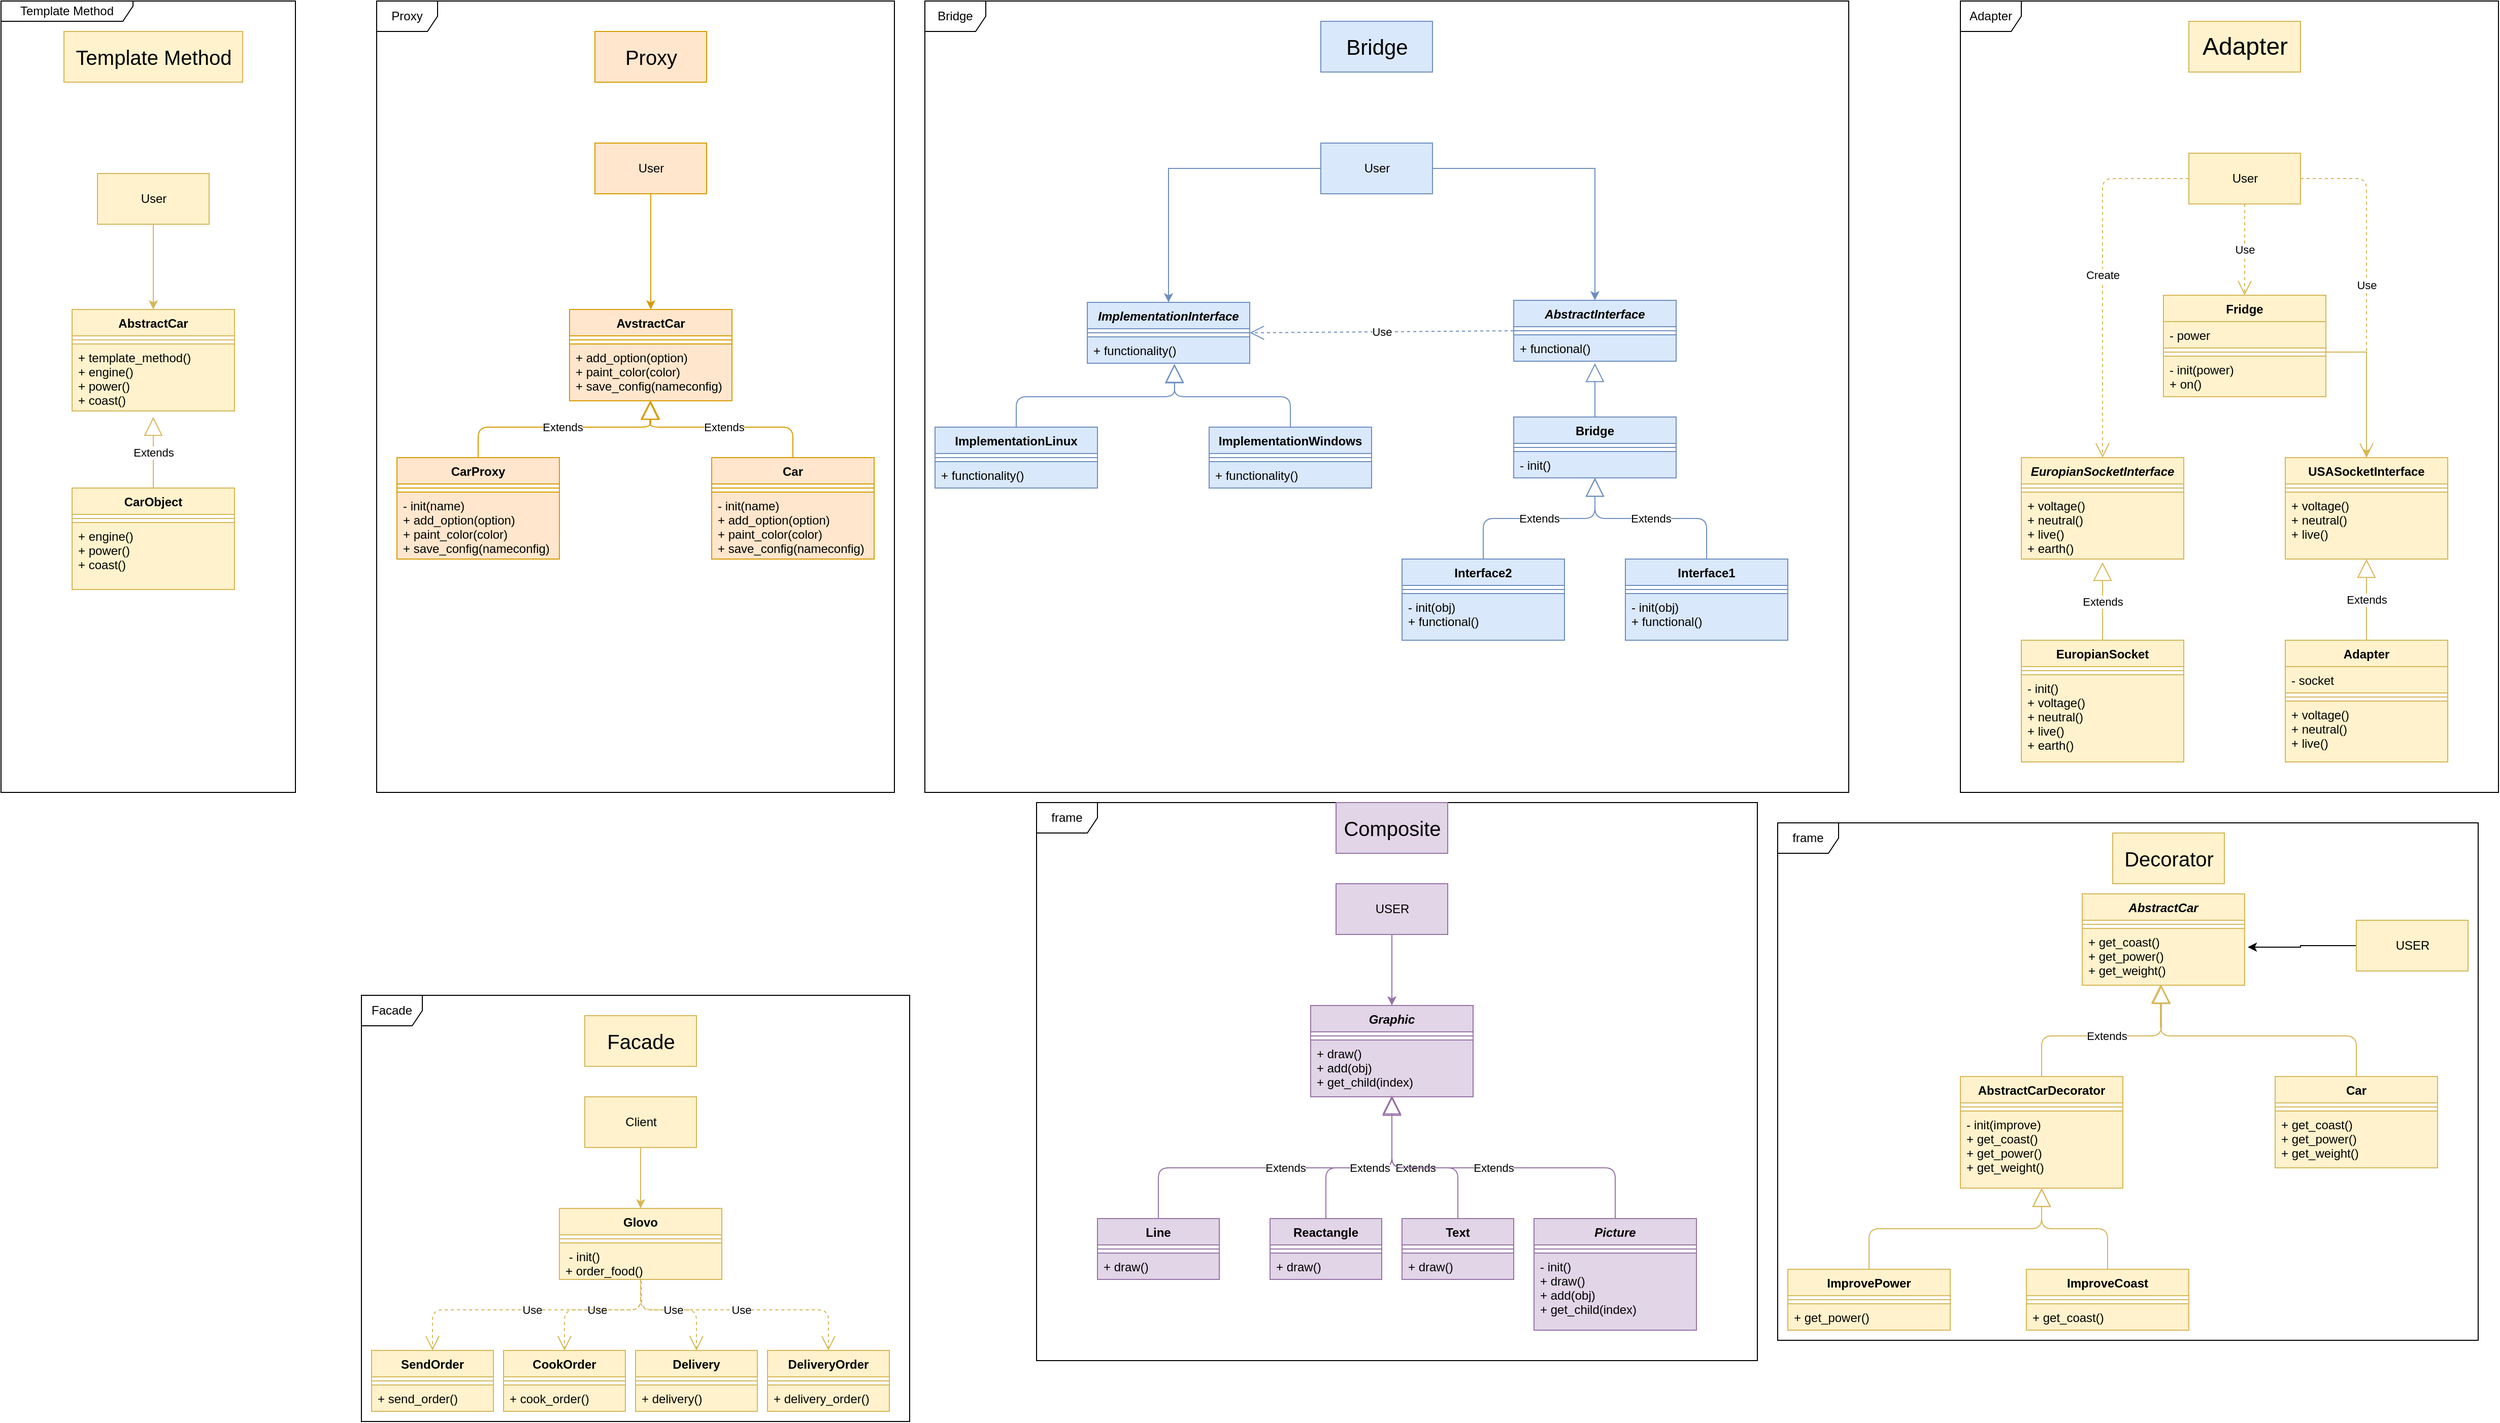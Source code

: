 <mxfile version="14.6.13" type="github">
  <diagram id="C5RBs43oDa-KdzZeNtuy" name="Page-1">
    <mxGraphModel dx="3384" dy="2101" grid="1" gridSize="10" guides="1" tooltips="1" connect="1" arrows="1" fold="1" page="1" pageScale="1" pageWidth="827" pageHeight="1169" math="0" shadow="0">
      <root>
        <mxCell id="WIyWlLk6GJQsqaUBKTNV-0" />
        <mxCell id="WIyWlLk6GJQsqaUBKTNV-1" parent="WIyWlLk6GJQsqaUBKTNV-0" />
        <mxCell id="_ZYvlDvBcddFAeTX4_bz-0" value="EuropianSocketInterface" style="swimlane;fontStyle=3;align=center;verticalAlign=top;childLayout=stackLayout;horizontal=1;startSize=26;horizontalStack=0;resizeParent=1;resizeParentMax=0;resizeLast=0;collapsible=1;marginBottom=0;fillColor=#fff2cc;strokeColor=#d6b656;" vertex="1" parent="WIyWlLk6GJQsqaUBKTNV-1">
          <mxGeometry x="350" y="160" width="160" height="100" as="geometry" />
        </mxCell>
        <mxCell id="_ZYvlDvBcddFAeTX4_bz-2" value="" style="line;strokeWidth=1;fillColor=#fff2cc;align=left;verticalAlign=middle;spacingTop=-1;spacingLeft=3;spacingRight=3;rotatable=0;labelPosition=right;points=[];portConstraint=eastwest;strokeColor=#d6b656;" vertex="1" parent="_ZYvlDvBcddFAeTX4_bz-0">
          <mxGeometry y="26" width="160" height="8" as="geometry" />
        </mxCell>
        <mxCell id="_ZYvlDvBcddFAeTX4_bz-3" value="+ voltage()&#xa;+ neutral()&#xa;+ live()&#xa;+ earth()" style="text;strokeColor=#d6b656;fillColor=#fff2cc;align=left;verticalAlign=top;spacingLeft=4;spacingRight=4;overflow=hidden;rotatable=0;points=[[0,0.5],[1,0.5]];portConstraint=eastwest;" vertex="1" parent="_ZYvlDvBcddFAeTX4_bz-0">
          <mxGeometry y="34" width="160" height="66" as="geometry" />
        </mxCell>
        <mxCell id="_ZYvlDvBcddFAeTX4_bz-4" value="EuropianSocket" style="swimlane;fontStyle=1;align=center;verticalAlign=top;childLayout=stackLayout;horizontal=1;startSize=26;horizontalStack=0;resizeParent=1;resizeParentMax=0;resizeLast=0;collapsible=1;marginBottom=0;fillColor=#fff2cc;strokeColor=#d6b656;" vertex="1" parent="WIyWlLk6GJQsqaUBKTNV-1">
          <mxGeometry x="350" y="340" width="160" height="120" as="geometry" />
        </mxCell>
        <mxCell id="_ZYvlDvBcddFAeTX4_bz-5" value="" style="line;strokeWidth=1;fillColor=#fff2cc;align=left;verticalAlign=middle;spacingTop=-1;spacingLeft=3;spacingRight=3;rotatable=0;labelPosition=right;points=[];portConstraint=eastwest;strokeColor=#d6b656;" vertex="1" parent="_ZYvlDvBcddFAeTX4_bz-4">
          <mxGeometry y="26" width="160" height="8" as="geometry" />
        </mxCell>
        <mxCell id="_ZYvlDvBcddFAeTX4_bz-6" value="- init()&#xa;+ voltage()&#xa;+ neutral()&#xa;+ live()&#xa;+ earth()" style="text;strokeColor=#d6b656;fillColor=#fff2cc;align=left;verticalAlign=top;spacingLeft=4;spacingRight=4;overflow=hidden;rotatable=0;points=[[0,0.5],[1,0.5]];portConstraint=eastwest;" vertex="1" parent="_ZYvlDvBcddFAeTX4_bz-4">
          <mxGeometry y="34" width="160" height="86" as="geometry" />
        </mxCell>
        <mxCell id="_ZYvlDvBcddFAeTX4_bz-7" value="USASocketInterface" style="swimlane;fontStyle=1;align=center;verticalAlign=top;childLayout=stackLayout;horizontal=1;startSize=26;horizontalStack=0;resizeParent=1;resizeParentMax=0;resizeLast=0;collapsible=1;marginBottom=0;fillColor=#fff2cc;strokeColor=#d6b656;" vertex="1" parent="WIyWlLk6GJQsqaUBKTNV-1">
          <mxGeometry x="610" y="160" width="160" height="100" as="geometry" />
        </mxCell>
        <mxCell id="_ZYvlDvBcddFAeTX4_bz-8" value="" style="line;strokeWidth=1;fillColor=#fff2cc;align=left;verticalAlign=middle;spacingTop=-1;spacingLeft=3;spacingRight=3;rotatable=0;labelPosition=right;points=[];portConstraint=eastwest;strokeColor=#d6b656;" vertex="1" parent="_ZYvlDvBcddFAeTX4_bz-7">
          <mxGeometry y="26" width="160" height="8" as="geometry" />
        </mxCell>
        <mxCell id="_ZYvlDvBcddFAeTX4_bz-9" value="+ voltage()&#xa;+ neutral()&#xa;+ live()" style="text;strokeColor=#d6b656;fillColor=#fff2cc;align=left;verticalAlign=top;spacingLeft=4;spacingRight=4;overflow=hidden;rotatable=0;points=[[0,0.5],[1,0.5]];portConstraint=eastwest;" vertex="1" parent="_ZYvlDvBcddFAeTX4_bz-7">
          <mxGeometry y="34" width="160" height="66" as="geometry" />
        </mxCell>
        <mxCell id="_ZYvlDvBcddFAeTX4_bz-13" value="Adapter" style="swimlane;fontStyle=1;align=center;verticalAlign=top;childLayout=stackLayout;horizontal=1;startSize=26;horizontalStack=0;resizeParent=1;resizeParentMax=0;resizeLast=0;collapsible=1;marginBottom=0;fillColor=#fff2cc;strokeColor=#d6b656;" vertex="1" parent="WIyWlLk6GJQsqaUBKTNV-1">
          <mxGeometry x="610" y="340" width="160" height="120" as="geometry" />
        </mxCell>
        <mxCell id="_ZYvlDvBcddFAeTX4_bz-14" value="- socket" style="text;strokeColor=#d6b656;fillColor=#fff2cc;align=left;verticalAlign=top;spacingLeft=4;spacingRight=4;overflow=hidden;rotatable=0;points=[[0,0.5],[1,0.5]];portConstraint=eastwest;" vertex="1" parent="_ZYvlDvBcddFAeTX4_bz-13">
          <mxGeometry y="26" width="160" height="26" as="geometry" />
        </mxCell>
        <mxCell id="_ZYvlDvBcddFAeTX4_bz-15" value="" style="line;strokeWidth=1;fillColor=#fff2cc;align=left;verticalAlign=middle;spacingTop=-1;spacingLeft=3;spacingRight=3;rotatable=0;labelPosition=right;points=[];portConstraint=eastwest;strokeColor=#d6b656;" vertex="1" parent="_ZYvlDvBcddFAeTX4_bz-13">
          <mxGeometry y="52" width="160" height="8" as="geometry" />
        </mxCell>
        <mxCell id="_ZYvlDvBcddFAeTX4_bz-16" value="+ voltage()&#xa;+ neutral()&#xa;+ live()" style="text;strokeColor=#d6b656;fillColor=#fff2cc;align=left;verticalAlign=top;spacingLeft=4;spacingRight=4;overflow=hidden;rotatable=0;points=[[0,0.5],[1,0.5]];portConstraint=eastwest;" vertex="1" parent="_ZYvlDvBcddFAeTX4_bz-13">
          <mxGeometry y="60" width="160" height="60" as="geometry" />
        </mxCell>
        <mxCell id="_ZYvlDvBcddFAeTX4_bz-17" value="Fridge" style="swimlane;fontStyle=1;align=center;verticalAlign=top;childLayout=stackLayout;horizontal=1;startSize=26;horizontalStack=0;resizeParent=1;resizeParentMax=0;resizeLast=0;collapsible=1;marginBottom=0;fillColor=#fff2cc;strokeColor=#d6b656;" vertex="1" parent="WIyWlLk6GJQsqaUBKTNV-1">
          <mxGeometry x="490" width="160" height="100" as="geometry" />
        </mxCell>
        <mxCell id="_ZYvlDvBcddFAeTX4_bz-18" value="- power" style="text;strokeColor=#d6b656;fillColor=#fff2cc;align=left;verticalAlign=top;spacingLeft=4;spacingRight=4;overflow=hidden;rotatable=0;points=[[0,0.5],[1,0.5]];portConstraint=eastwest;" vertex="1" parent="_ZYvlDvBcddFAeTX4_bz-17">
          <mxGeometry y="26" width="160" height="26" as="geometry" />
        </mxCell>
        <mxCell id="_ZYvlDvBcddFAeTX4_bz-19" value="" style="line;strokeWidth=1;fillColor=#fff2cc;align=left;verticalAlign=middle;spacingTop=-1;spacingLeft=3;spacingRight=3;rotatable=0;labelPosition=right;points=[];portConstraint=eastwest;strokeColor=#d6b656;" vertex="1" parent="_ZYvlDvBcddFAeTX4_bz-17">
          <mxGeometry y="52" width="160" height="8" as="geometry" />
        </mxCell>
        <mxCell id="_ZYvlDvBcddFAeTX4_bz-20" value="- init(power)&#xa;+ on()" style="text;strokeColor=#d6b656;fillColor=#fff2cc;align=left;verticalAlign=top;spacingLeft=4;spacingRight=4;overflow=hidden;rotatable=0;points=[[0,0.5],[1,0.5]];portConstraint=eastwest;" vertex="1" parent="_ZYvlDvBcddFAeTX4_bz-17">
          <mxGeometry y="60" width="160" height="40" as="geometry" />
        </mxCell>
        <mxCell id="_ZYvlDvBcddFAeTX4_bz-21" value="User" style="html=1;fillColor=#fff2cc;strokeColor=#d6b656;" vertex="1" parent="WIyWlLk6GJQsqaUBKTNV-1">
          <mxGeometry x="515" y="-140" width="110" height="50" as="geometry" />
        </mxCell>
        <mxCell id="_ZYvlDvBcddFAeTX4_bz-25" value="Extends" style="endArrow=block;endSize=16;endFill=0;html=1;exitX=0.5;exitY=0;exitDx=0;exitDy=0;fillColor=#fff2cc;strokeColor=#d6b656;" edge="1" parent="WIyWlLk6GJQsqaUBKTNV-1" source="_ZYvlDvBcddFAeTX4_bz-4">
          <mxGeometry width="160" relative="1" as="geometry">
            <mxPoint x="480" y="290" as="sourcePoint" />
            <mxPoint x="430" y="263" as="targetPoint" />
          </mxGeometry>
        </mxCell>
        <mxCell id="_ZYvlDvBcddFAeTX4_bz-26" value="Extends" style="endArrow=block;endSize=16;endFill=0;html=1;exitX=0.5;exitY=0;exitDx=0;exitDy=0;fillColor=#fff2cc;strokeColor=#d6b656;" edge="1" parent="WIyWlLk6GJQsqaUBKTNV-1" source="_ZYvlDvBcddFAeTX4_bz-13" target="_ZYvlDvBcddFAeTX4_bz-9">
          <mxGeometry width="160" relative="1" as="geometry">
            <mxPoint x="480" y="290" as="sourcePoint" />
            <mxPoint x="680" y="270" as="targetPoint" />
          </mxGeometry>
        </mxCell>
        <mxCell id="_ZYvlDvBcddFAeTX4_bz-27" style="edgeStyle=orthogonalEdgeStyle;rounded=0;orthogonalLoop=1;jettySize=auto;html=1;fillColor=#fff2cc;strokeColor=#d6b656;" edge="1" parent="WIyWlLk6GJQsqaUBKTNV-1" source="_ZYvlDvBcddFAeTX4_bz-19" target="_ZYvlDvBcddFAeTX4_bz-7">
          <mxGeometry relative="1" as="geometry" />
        </mxCell>
        <mxCell id="_ZYvlDvBcddFAeTX4_bz-30" value="Create" style="endArrow=open;endSize=12;dashed=1;html=1;exitX=0;exitY=0.5;exitDx=0;exitDy=0;entryX=0.5;entryY=0;entryDx=0;entryDy=0;fillColor=#fff2cc;strokeColor=#d6b656;" edge="1" parent="WIyWlLk6GJQsqaUBKTNV-1" source="_ZYvlDvBcddFAeTX4_bz-21" target="_ZYvlDvBcddFAeTX4_bz-0">
          <mxGeometry width="160" relative="1" as="geometry">
            <mxPoint x="440" y="150" as="sourcePoint" />
            <mxPoint x="600" y="150" as="targetPoint" />
            <Array as="points">
              <mxPoint x="430" y="-115" />
            </Array>
          </mxGeometry>
        </mxCell>
        <mxCell id="_ZYvlDvBcddFAeTX4_bz-31" value="Use" style="endArrow=open;endSize=12;dashed=1;html=1;exitX=0.5;exitY=1;exitDx=0;exitDy=0;entryX=0.5;entryY=0;entryDx=0;entryDy=0;fillColor=#fff2cc;strokeColor=#d6b656;" edge="1" parent="WIyWlLk6GJQsqaUBKTNV-1" source="_ZYvlDvBcddFAeTX4_bz-21" target="_ZYvlDvBcddFAeTX4_bz-17">
          <mxGeometry width="160" relative="1" as="geometry">
            <mxPoint x="440" y="150" as="sourcePoint" />
            <mxPoint x="600" y="150" as="targetPoint" />
          </mxGeometry>
        </mxCell>
        <mxCell id="_ZYvlDvBcddFAeTX4_bz-32" value="Use" style="endArrow=open;endSize=12;dashed=1;html=1;exitX=1;exitY=0.5;exitDx=0;exitDy=0;entryX=0.5;entryY=0;entryDx=0;entryDy=0;fillColor=#fff2cc;strokeColor=#d6b656;" edge="1" parent="WIyWlLk6GJQsqaUBKTNV-1" source="_ZYvlDvBcddFAeTX4_bz-21" target="_ZYvlDvBcddFAeTX4_bz-7">
          <mxGeometry width="160" relative="1" as="geometry">
            <mxPoint x="440" y="150" as="sourcePoint" />
            <mxPoint x="600" y="150" as="targetPoint" />
            <Array as="points">
              <mxPoint x="690" y="-115" />
            </Array>
          </mxGeometry>
        </mxCell>
        <mxCell id="_ZYvlDvBcddFAeTX4_bz-33" value="&lt;font style=&quot;font-size: 24px&quot;&gt;Adapter&lt;/font&gt;" style="html=1;fillColor=#fff2cc;strokeColor=#d6b656;" vertex="1" parent="WIyWlLk6GJQsqaUBKTNV-1">
          <mxGeometry x="515" y="-270" width="110" height="50" as="geometry" />
        </mxCell>
        <mxCell id="_ZYvlDvBcddFAeTX4_bz-34" value="Adapter" style="shape=umlFrame;whiteSpace=wrap;html=1;" vertex="1" parent="WIyWlLk6GJQsqaUBKTNV-1">
          <mxGeometry x="290" y="-290" width="530" height="780" as="geometry" />
        </mxCell>
        <mxCell id="_ZYvlDvBcddFAeTX4_bz-35" value="AbstractInterface" style="swimlane;fontStyle=3;align=center;verticalAlign=top;childLayout=stackLayout;horizontal=1;startSize=26;horizontalStack=0;resizeParent=1;resizeParentMax=0;resizeLast=0;collapsible=1;marginBottom=0;fillColor=#dae8fc;strokeColor=#6c8ebf;" vertex="1" parent="WIyWlLk6GJQsqaUBKTNV-1">
          <mxGeometry x="-150" y="5" width="160" height="60" as="geometry" />
        </mxCell>
        <mxCell id="_ZYvlDvBcddFAeTX4_bz-37" value="" style="line;strokeWidth=1;fillColor=#dae8fc;align=left;verticalAlign=middle;spacingTop=-1;spacingLeft=3;spacingRight=3;rotatable=0;labelPosition=right;points=[];portConstraint=eastwest;strokeColor=#6c8ebf;" vertex="1" parent="_ZYvlDvBcddFAeTX4_bz-35">
          <mxGeometry y="26" width="160" height="8" as="geometry" />
        </mxCell>
        <mxCell id="_ZYvlDvBcddFAeTX4_bz-38" value="+ functional()" style="text;strokeColor=#6c8ebf;fillColor=#dae8fc;align=left;verticalAlign=top;spacingLeft=4;spacingRight=4;overflow=hidden;rotatable=0;points=[[0,0.5],[1,0.5]];portConstraint=eastwest;" vertex="1" parent="_ZYvlDvBcddFAeTX4_bz-35">
          <mxGeometry y="34" width="160" height="26" as="geometry" />
        </mxCell>
        <mxCell id="_ZYvlDvBcddFAeTX4_bz-39" value="Bridge" style="swimlane;fontStyle=1;align=center;verticalAlign=top;childLayout=stackLayout;horizontal=1;startSize=26;horizontalStack=0;resizeParent=1;resizeParentMax=0;resizeLast=0;collapsible=1;marginBottom=0;fillColor=#dae8fc;strokeColor=#6c8ebf;" vertex="1" parent="WIyWlLk6GJQsqaUBKTNV-1">
          <mxGeometry x="-150" y="120" width="160" height="60" as="geometry" />
        </mxCell>
        <mxCell id="_ZYvlDvBcddFAeTX4_bz-40" value="" style="line;strokeWidth=1;fillColor=#dae8fc;align=left;verticalAlign=middle;spacingTop=-1;spacingLeft=3;spacingRight=3;rotatable=0;labelPosition=right;points=[];portConstraint=eastwest;strokeColor=#6c8ebf;" vertex="1" parent="_ZYvlDvBcddFAeTX4_bz-39">
          <mxGeometry y="26" width="160" height="8" as="geometry" />
        </mxCell>
        <mxCell id="_ZYvlDvBcddFAeTX4_bz-41" value="- init()" style="text;strokeColor=#6c8ebf;fillColor=#dae8fc;align=left;verticalAlign=top;spacingLeft=4;spacingRight=4;overflow=hidden;rotatable=0;points=[[0,0.5],[1,0.5]];portConstraint=eastwest;" vertex="1" parent="_ZYvlDvBcddFAeTX4_bz-39">
          <mxGeometry y="34" width="160" height="26" as="geometry" />
        </mxCell>
        <mxCell id="_ZYvlDvBcddFAeTX4_bz-42" value="Interface1" style="swimlane;fontStyle=1;align=center;verticalAlign=top;childLayout=stackLayout;horizontal=1;startSize=26;horizontalStack=0;resizeParent=1;resizeParentMax=0;resizeLast=0;collapsible=1;marginBottom=0;fillColor=#dae8fc;strokeColor=#6c8ebf;" vertex="1" parent="WIyWlLk6GJQsqaUBKTNV-1">
          <mxGeometry x="-40" y="260" width="160" height="80" as="geometry" />
        </mxCell>
        <mxCell id="_ZYvlDvBcddFAeTX4_bz-43" value="" style="line;strokeWidth=1;fillColor=#dae8fc;align=left;verticalAlign=middle;spacingTop=-1;spacingLeft=3;spacingRight=3;rotatable=0;labelPosition=right;points=[];portConstraint=eastwest;strokeColor=#6c8ebf;" vertex="1" parent="_ZYvlDvBcddFAeTX4_bz-42">
          <mxGeometry y="26" width="160" height="8" as="geometry" />
        </mxCell>
        <mxCell id="_ZYvlDvBcddFAeTX4_bz-44" value="- init(obj)&#xa;+ functional()" style="text;strokeColor=#6c8ebf;fillColor=#dae8fc;align=left;verticalAlign=top;spacingLeft=4;spacingRight=4;overflow=hidden;rotatable=0;points=[[0,0.5],[1,0.5]];portConstraint=eastwest;" vertex="1" parent="_ZYvlDvBcddFAeTX4_bz-42">
          <mxGeometry y="34" width="160" height="46" as="geometry" />
        </mxCell>
        <mxCell id="_ZYvlDvBcddFAeTX4_bz-45" value="Interface2" style="swimlane;fontStyle=1;align=center;verticalAlign=top;childLayout=stackLayout;horizontal=1;startSize=26;horizontalStack=0;resizeParent=1;resizeParentMax=0;resizeLast=0;collapsible=1;marginBottom=0;fillColor=#dae8fc;strokeColor=#6c8ebf;" vertex="1" parent="WIyWlLk6GJQsqaUBKTNV-1">
          <mxGeometry x="-260" y="260" width="160" height="80" as="geometry" />
        </mxCell>
        <mxCell id="_ZYvlDvBcddFAeTX4_bz-46" value="" style="line;strokeWidth=1;fillColor=#dae8fc;align=left;verticalAlign=middle;spacingTop=-1;spacingLeft=3;spacingRight=3;rotatable=0;labelPosition=right;points=[];portConstraint=eastwest;strokeColor=#6c8ebf;" vertex="1" parent="_ZYvlDvBcddFAeTX4_bz-45">
          <mxGeometry y="26" width="160" height="8" as="geometry" />
        </mxCell>
        <mxCell id="_ZYvlDvBcddFAeTX4_bz-47" value="- init(obj)&#xa;+ functional()" style="text;strokeColor=#6c8ebf;fillColor=#dae8fc;align=left;verticalAlign=top;spacingLeft=4;spacingRight=4;overflow=hidden;rotatable=0;points=[[0,0.5],[1,0.5]];portConstraint=eastwest;" vertex="1" parent="_ZYvlDvBcddFAeTX4_bz-45">
          <mxGeometry y="34" width="160" height="46" as="geometry" />
        </mxCell>
        <mxCell id="_ZYvlDvBcddFAeTX4_bz-48" value="ImplementationInterface" style="swimlane;fontStyle=3;align=center;verticalAlign=top;childLayout=stackLayout;horizontal=1;startSize=26;horizontalStack=0;resizeParent=1;resizeParentMax=0;resizeLast=0;collapsible=1;marginBottom=0;fillColor=#dae8fc;strokeColor=#6c8ebf;" vertex="1" parent="WIyWlLk6GJQsqaUBKTNV-1">
          <mxGeometry x="-570" y="7" width="160" height="60" as="geometry" />
        </mxCell>
        <mxCell id="_ZYvlDvBcddFAeTX4_bz-50" value="" style="line;strokeWidth=1;fillColor=#dae8fc;align=left;verticalAlign=middle;spacingTop=-1;spacingLeft=3;spacingRight=3;rotatable=0;labelPosition=right;points=[];portConstraint=eastwest;strokeColor=#6c8ebf;" vertex="1" parent="_ZYvlDvBcddFAeTX4_bz-48">
          <mxGeometry y="26" width="160" height="8" as="geometry" />
        </mxCell>
        <mxCell id="_ZYvlDvBcddFAeTX4_bz-51" value="+ functionality()" style="text;strokeColor=#6c8ebf;fillColor=#dae8fc;align=left;verticalAlign=top;spacingLeft=4;spacingRight=4;overflow=hidden;rotatable=0;points=[[0,0.5],[1,0.5]];portConstraint=eastwest;" vertex="1" parent="_ZYvlDvBcddFAeTX4_bz-48">
          <mxGeometry y="34" width="160" height="26" as="geometry" />
        </mxCell>
        <mxCell id="_ZYvlDvBcddFAeTX4_bz-52" value="ImplementationWindows" style="swimlane;fontStyle=1;align=center;verticalAlign=top;childLayout=stackLayout;horizontal=1;startSize=26;horizontalStack=0;resizeParent=1;resizeParentMax=0;resizeLast=0;collapsible=1;marginBottom=0;fillColor=#dae8fc;strokeColor=#6c8ebf;" vertex="1" parent="WIyWlLk6GJQsqaUBKTNV-1">
          <mxGeometry x="-450" y="130" width="160" height="60" as="geometry" />
        </mxCell>
        <mxCell id="_ZYvlDvBcddFAeTX4_bz-53" value="" style="line;strokeWidth=1;fillColor=#dae8fc;align=left;verticalAlign=middle;spacingTop=-1;spacingLeft=3;spacingRight=3;rotatable=0;labelPosition=right;points=[];portConstraint=eastwest;strokeColor=#6c8ebf;" vertex="1" parent="_ZYvlDvBcddFAeTX4_bz-52">
          <mxGeometry y="26" width="160" height="8" as="geometry" />
        </mxCell>
        <mxCell id="_ZYvlDvBcddFAeTX4_bz-54" value="+ functionality()" style="text;strokeColor=#6c8ebf;fillColor=#dae8fc;align=left;verticalAlign=top;spacingLeft=4;spacingRight=4;overflow=hidden;rotatable=0;points=[[0,0.5],[1,0.5]];portConstraint=eastwest;" vertex="1" parent="_ZYvlDvBcddFAeTX4_bz-52">
          <mxGeometry y="34" width="160" height="26" as="geometry" />
        </mxCell>
        <mxCell id="_ZYvlDvBcddFAeTX4_bz-55" value="ImplementationLinux" style="swimlane;fontStyle=1;align=center;verticalAlign=top;childLayout=stackLayout;horizontal=1;startSize=26;horizontalStack=0;resizeParent=1;resizeParentMax=0;resizeLast=0;collapsible=1;marginBottom=0;fillColor=#dae8fc;strokeColor=#6c8ebf;" vertex="1" parent="WIyWlLk6GJQsqaUBKTNV-1">
          <mxGeometry x="-720" y="130" width="160" height="60" as="geometry" />
        </mxCell>
        <mxCell id="_ZYvlDvBcddFAeTX4_bz-56" value="" style="line;strokeWidth=1;fillColor=#dae8fc;align=left;verticalAlign=middle;spacingTop=-1;spacingLeft=3;spacingRight=3;rotatable=0;labelPosition=right;points=[];portConstraint=eastwest;strokeColor=#6c8ebf;" vertex="1" parent="_ZYvlDvBcddFAeTX4_bz-55">
          <mxGeometry y="26" width="160" height="8" as="geometry" />
        </mxCell>
        <mxCell id="_ZYvlDvBcddFAeTX4_bz-57" value="+ functionality()" style="text;strokeColor=#6c8ebf;fillColor=#dae8fc;align=left;verticalAlign=top;spacingLeft=4;spacingRight=4;overflow=hidden;rotatable=0;points=[[0,0.5],[1,0.5]];portConstraint=eastwest;" vertex="1" parent="_ZYvlDvBcddFAeTX4_bz-55">
          <mxGeometry y="34" width="160" height="26" as="geometry" />
        </mxCell>
        <mxCell id="_ZYvlDvBcddFAeTX4_bz-58" value="" style="endArrow=block;endSize=16;endFill=0;html=1;entryX=0.536;entryY=1.046;entryDx=0;entryDy=0;entryPerimeter=0;exitX=0.5;exitY=0;exitDx=0;exitDy=0;fillColor=#dae8fc;strokeColor=#6c8ebf;" edge="1" parent="WIyWlLk6GJQsqaUBKTNV-1" source="_ZYvlDvBcddFAeTX4_bz-52" target="_ZYvlDvBcddFAeTX4_bz-51">
          <mxGeometry width="160" relative="1" as="geometry">
            <mxPoint x="-370" y="130" as="sourcePoint" />
            <mxPoint x="-210" y="130" as="targetPoint" />
            <Array as="points">
              <mxPoint x="-370" y="100" />
              <mxPoint x="-430" y="100" />
              <mxPoint x="-484" y="100" />
            </Array>
          </mxGeometry>
        </mxCell>
        <mxCell id="_ZYvlDvBcddFAeTX4_bz-59" value="" style="endArrow=block;endSize=16;endFill=0;html=1;exitX=0.5;exitY=0;exitDx=0;exitDy=0;entryX=0.536;entryY=1.022;entryDx=0;entryDy=0;entryPerimeter=0;fillColor=#dae8fc;strokeColor=#6c8ebf;" edge="1" parent="WIyWlLk6GJQsqaUBKTNV-1" source="_ZYvlDvBcddFAeTX4_bz-55" target="_ZYvlDvBcddFAeTX4_bz-51">
          <mxGeometry width="160" relative="1" as="geometry">
            <mxPoint x="-360" y="140" as="sourcePoint" />
            <mxPoint x="-480" y="70" as="targetPoint" />
            <Array as="points">
              <mxPoint x="-640" y="100" />
              <mxPoint x="-484" y="100" />
            </Array>
          </mxGeometry>
        </mxCell>
        <mxCell id="_ZYvlDvBcddFAeTX4_bz-60" value="Extends" style="endArrow=block;endSize=16;endFill=0;html=1;exitX=0.5;exitY=0;exitDx=0;exitDy=0;fillColor=#dae8fc;strokeColor=#6c8ebf;" edge="1" parent="WIyWlLk6GJQsqaUBKTNV-1" source="_ZYvlDvBcddFAeTX4_bz-45">
          <mxGeometry width="160" relative="1" as="geometry">
            <mxPoint x="-310" y="180" as="sourcePoint" />
            <mxPoint x="-70" y="180" as="targetPoint" />
            <Array as="points">
              <mxPoint x="-180" y="220" />
              <mxPoint x="-70" y="220" />
            </Array>
          </mxGeometry>
        </mxCell>
        <mxCell id="_ZYvlDvBcddFAeTX4_bz-61" value="Extends" style="endArrow=block;endSize=16;endFill=0;html=1;exitX=0.5;exitY=0;exitDx=0;exitDy=0;entryX=0.5;entryY=1;entryDx=0;entryDy=0;fillColor=#dae8fc;strokeColor=#6c8ebf;" edge="1" parent="WIyWlLk6GJQsqaUBKTNV-1" source="_ZYvlDvBcddFAeTX4_bz-42" target="_ZYvlDvBcddFAeTX4_bz-39">
          <mxGeometry width="160" relative="1" as="geometry">
            <mxPoint x="-310" y="180" as="sourcePoint" />
            <mxPoint x="-150" y="180" as="targetPoint" />
            <Array as="points">
              <mxPoint x="40" y="220" />
              <mxPoint x="-70" y="220" />
            </Array>
          </mxGeometry>
        </mxCell>
        <mxCell id="_ZYvlDvBcddFAeTX4_bz-62" value="" style="endArrow=block;endSize=16;endFill=0;html=1;exitX=0.5;exitY=0;exitDx=0;exitDy=0;fillColor=#dae8fc;strokeColor=#6c8ebf;" edge="1" parent="WIyWlLk6GJQsqaUBKTNV-1" source="_ZYvlDvBcddFAeTX4_bz-39">
          <mxGeometry width="160" relative="1" as="geometry">
            <mxPoint x="-310" y="180" as="sourcePoint" />
            <mxPoint x="-70" y="67" as="targetPoint" />
          </mxGeometry>
        </mxCell>
        <mxCell id="_ZYvlDvBcddFAeTX4_bz-64" style="edgeStyle=orthogonalEdgeStyle;rounded=0;orthogonalLoop=1;jettySize=auto;html=1;entryX=0.5;entryY=0;entryDx=0;entryDy=0;fillColor=#dae8fc;strokeColor=#6c8ebf;" edge="1" parent="WIyWlLk6GJQsqaUBKTNV-1" source="_ZYvlDvBcddFAeTX4_bz-63" target="_ZYvlDvBcddFAeTX4_bz-48">
          <mxGeometry relative="1" as="geometry" />
        </mxCell>
        <mxCell id="_ZYvlDvBcddFAeTX4_bz-65" style="edgeStyle=orthogonalEdgeStyle;rounded=0;orthogonalLoop=1;jettySize=auto;html=1;entryX=0.5;entryY=0;entryDx=0;entryDy=0;fillColor=#dae8fc;strokeColor=#6c8ebf;" edge="1" parent="WIyWlLk6GJQsqaUBKTNV-1" source="_ZYvlDvBcddFAeTX4_bz-63" target="_ZYvlDvBcddFAeTX4_bz-35">
          <mxGeometry relative="1" as="geometry" />
        </mxCell>
        <mxCell id="_ZYvlDvBcddFAeTX4_bz-63" value="User" style="html=1;fillColor=#dae8fc;strokeColor=#6c8ebf;" vertex="1" parent="WIyWlLk6GJQsqaUBKTNV-1">
          <mxGeometry x="-340" y="-150" width="110" height="50" as="geometry" />
        </mxCell>
        <mxCell id="_ZYvlDvBcddFAeTX4_bz-67" value="Use" style="endArrow=open;endSize=12;dashed=1;html=1;exitX=0;exitY=0.5;exitDx=0;exitDy=0;entryX=1;entryY=0.5;entryDx=0;entryDy=0;fillColor=#dae8fc;strokeColor=#6c8ebf;" edge="1" parent="WIyWlLk6GJQsqaUBKTNV-1" source="_ZYvlDvBcddFAeTX4_bz-35" target="_ZYvlDvBcddFAeTX4_bz-48">
          <mxGeometry width="160" relative="1" as="geometry">
            <mxPoint x="-400" y="100" as="sourcePoint" />
            <mxPoint x="-240" y="100" as="targetPoint" />
          </mxGeometry>
        </mxCell>
        <mxCell id="_ZYvlDvBcddFAeTX4_bz-68" value="&lt;font style=&quot;font-size: 21px&quot;&gt;Bridge&lt;/font&gt;" style="html=1;fillColor=#dae8fc;strokeColor=#6c8ebf;" vertex="1" parent="WIyWlLk6GJQsqaUBKTNV-1">
          <mxGeometry x="-340" y="-270" width="110" height="50" as="geometry" />
        </mxCell>
        <mxCell id="_ZYvlDvBcddFAeTX4_bz-69" value="Bridge" style="shape=umlFrame;whiteSpace=wrap;html=1;" vertex="1" parent="WIyWlLk6GJQsqaUBKTNV-1">
          <mxGeometry x="-730" y="-290" width="910" height="780" as="geometry" />
        </mxCell>
        <mxCell id="_ZYvlDvBcddFAeTX4_bz-70" value="AvstractCar" style="swimlane;fontStyle=1;align=center;verticalAlign=top;childLayout=stackLayout;horizontal=1;startSize=26;horizontalStack=0;resizeParent=1;resizeParentMax=0;resizeLast=0;collapsible=1;marginBottom=0;fillColor=#ffe6cc;strokeColor=#d79b00;" vertex="1" parent="WIyWlLk6GJQsqaUBKTNV-1">
          <mxGeometry x="-1080" y="14" width="160" height="90" as="geometry" />
        </mxCell>
        <mxCell id="_ZYvlDvBcddFAeTX4_bz-72" value="" style="line;strokeWidth=1;fillColor=#ffe6cc;align=left;verticalAlign=middle;spacingTop=-1;spacingLeft=3;spacingRight=3;rotatable=0;labelPosition=right;points=[];portConstraint=eastwest;strokeColor=#d79b00;" vertex="1" parent="_ZYvlDvBcddFAeTX4_bz-70">
          <mxGeometry y="26" width="160" height="8" as="geometry" />
        </mxCell>
        <mxCell id="_ZYvlDvBcddFAeTX4_bz-73" value="+ add_option(option)&#xa;+ paint_color(color)&#xa;+ save_config(nameconfig)" style="text;strokeColor=#d79b00;fillColor=#ffe6cc;align=left;verticalAlign=top;spacingLeft=4;spacingRight=4;overflow=hidden;rotatable=0;points=[[0,0.5],[1,0.5]];portConstraint=eastwest;" vertex="1" parent="_ZYvlDvBcddFAeTX4_bz-70">
          <mxGeometry y="34" width="160" height="56" as="geometry" />
        </mxCell>
        <mxCell id="_ZYvlDvBcddFAeTX4_bz-74" value="Car" style="swimlane;fontStyle=1;align=center;verticalAlign=top;childLayout=stackLayout;horizontal=1;startSize=26;horizontalStack=0;resizeParent=1;resizeParentMax=0;resizeLast=0;collapsible=1;marginBottom=0;fillColor=#ffe6cc;strokeColor=#d79b00;" vertex="1" parent="WIyWlLk6GJQsqaUBKTNV-1">
          <mxGeometry x="-940" y="160" width="160" height="100" as="geometry" />
        </mxCell>
        <mxCell id="_ZYvlDvBcddFAeTX4_bz-75" value="" style="line;strokeWidth=1;fillColor=#ffe6cc;align=left;verticalAlign=middle;spacingTop=-1;spacingLeft=3;spacingRight=3;rotatable=0;labelPosition=right;points=[];portConstraint=eastwest;strokeColor=#d79b00;" vertex="1" parent="_ZYvlDvBcddFAeTX4_bz-74">
          <mxGeometry y="26" width="160" height="8" as="geometry" />
        </mxCell>
        <mxCell id="_ZYvlDvBcddFAeTX4_bz-76" value="- init(name)&#xa;+ add_option(option)&#xa;+ paint_color(color)&#xa;+ save_config(nameconfig)" style="text;strokeColor=#d79b00;fillColor=#ffe6cc;align=left;verticalAlign=top;spacingLeft=4;spacingRight=4;overflow=hidden;rotatable=0;points=[[0,0.5],[1,0.5]];portConstraint=eastwest;" vertex="1" parent="_ZYvlDvBcddFAeTX4_bz-74">
          <mxGeometry y="34" width="160" height="66" as="geometry" />
        </mxCell>
        <mxCell id="_ZYvlDvBcddFAeTX4_bz-77" value="CarProxy" style="swimlane;fontStyle=1;align=center;verticalAlign=top;childLayout=stackLayout;horizontal=1;startSize=26;horizontalStack=0;resizeParent=1;resizeParentMax=0;resizeLast=0;collapsible=1;marginBottom=0;fillColor=#ffe6cc;strokeColor=#d79b00;" vertex="1" parent="WIyWlLk6GJQsqaUBKTNV-1">
          <mxGeometry x="-1250" y="160" width="160" height="100" as="geometry" />
        </mxCell>
        <mxCell id="_ZYvlDvBcddFAeTX4_bz-78" value="" style="line;strokeWidth=1;fillColor=#ffe6cc;align=left;verticalAlign=middle;spacingTop=-1;spacingLeft=3;spacingRight=3;rotatable=0;labelPosition=right;points=[];portConstraint=eastwest;strokeColor=#d79b00;" vertex="1" parent="_ZYvlDvBcddFAeTX4_bz-77">
          <mxGeometry y="26" width="160" height="8" as="geometry" />
        </mxCell>
        <mxCell id="_ZYvlDvBcddFAeTX4_bz-79" value="- init(name)&#xa;+ add_option(option)&#xa;+ paint_color(color)&#xa;+ save_config(nameconfig)" style="text;strokeColor=#d79b00;fillColor=#ffe6cc;align=left;verticalAlign=top;spacingLeft=4;spacingRight=4;overflow=hidden;rotatable=0;points=[[0,0.5],[1,0.5]];portConstraint=eastwest;" vertex="1" parent="_ZYvlDvBcddFAeTX4_bz-77">
          <mxGeometry y="34" width="160" height="66" as="geometry" />
        </mxCell>
        <mxCell id="_ZYvlDvBcddFAeTX4_bz-80" value="Extends" style="endArrow=block;endSize=16;endFill=0;html=1;exitX=0.5;exitY=0;exitDx=0;exitDy=0;entryX=0.495;entryY=1.004;entryDx=0;entryDy=0;entryPerimeter=0;fillColor=#ffe6cc;strokeColor=#d79b00;" edge="1" parent="WIyWlLk6GJQsqaUBKTNV-1" source="_ZYvlDvBcddFAeTX4_bz-74" target="_ZYvlDvBcddFAeTX4_bz-73">
          <mxGeometry width="160" relative="1" as="geometry">
            <mxPoint x="-1010" y="120" as="sourcePoint" />
            <mxPoint x="-850" y="120" as="targetPoint" />
            <Array as="points">
              <mxPoint x="-860" y="130" />
              <mxPoint x="-1001" y="130" />
            </Array>
          </mxGeometry>
        </mxCell>
        <mxCell id="_ZYvlDvBcddFAeTX4_bz-81" value="Extends" style="endArrow=block;endSize=16;endFill=0;html=1;exitX=0.5;exitY=0;exitDx=0;exitDy=0;fillColor=#ffe6cc;strokeColor=#d79b00;" edge="1" parent="WIyWlLk6GJQsqaUBKTNV-1" source="_ZYvlDvBcddFAeTX4_bz-77" target="_ZYvlDvBcddFAeTX4_bz-73">
          <mxGeometry width="160" relative="1" as="geometry">
            <mxPoint x="-1010" y="120" as="sourcePoint" />
            <mxPoint x="-850" y="120" as="targetPoint" />
            <Array as="points">
              <mxPoint x="-1170" y="130" />
              <mxPoint x="-1000" y="130" />
            </Array>
          </mxGeometry>
        </mxCell>
        <mxCell id="_ZYvlDvBcddFAeTX4_bz-83" style="edgeStyle=orthogonalEdgeStyle;rounded=0;orthogonalLoop=1;jettySize=auto;html=1;entryX=0.5;entryY=0;entryDx=0;entryDy=0;fillColor=#ffe6cc;strokeColor=#d79b00;" edge="1" parent="WIyWlLk6GJQsqaUBKTNV-1" source="_ZYvlDvBcddFAeTX4_bz-82" target="_ZYvlDvBcddFAeTX4_bz-70">
          <mxGeometry relative="1" as="geometry" />
        </mxCell>
        <mxCell id="_ZYvlDvBcddFAeTX4_bz-82" value="User" style="html=1;fillColor=#ffe6cc;strokeColor=#d79b00;" vertex="1" parent="WIyWlLk6GJQsqaUBKTNV-1">
          <mxGeometry x="-1055" y="-150" width="110" height="50" as="geometry" />
        </mxCell>
        <mxCell id="_ZYvlDvBcddFAeTX4_bz-84" value="&lt;font style=&quot;font-size: 20px&quot;&gt;Proxy&lt;/font&gt;" style="html=1;fillColor=#ffe6cc;strokeColor=#d79b00;" vertex="1" parent="WIyWlLk6GJQsqaUBKTNV-1">
          <mxGeometry x="-1055" y="-260" width="110" height="50" as="geometry" />
        </mxCell>
        <mxCell id="_ZYvlDvBcddFAeTX4_bz-85" value="Proxy" style="shape=umlFrame;whiteSpace=wrap;html=1;" vertex="1" parent="WIyWlLk6GJQsqaUBKTNV-1">
          <mxGeometry x="-1270" y="-290" width="510" height="780" as="geometry" />
        </mxCell>
        <mxCell id="_ZYvlDvBcddFAeTX4_bz-86" value="AbstractCar" style="swimlane;fontStyle=1;align=center;verticalAlign=top;childLayout=stackLayout;horizontal=1;startSize=26;horizontalStack=0;resizeParent=1;resizeParentMax=0;resizeLast=0;collapsible=1;marginBottom=0;fillColor=#fff2cc;strokeColor=#d6b656;" vertex="1" parent="WIyWlLk6GJQsqaUBKTNV-1">
          <mxGeometry x="-1570" y="14" width="160" height="100" as="geometry" />
        </mxCell>
        <mxCell id="_ZYvlDvBcddFAeTX4_bz-88" value="" style="line;strokeWidth=1;fillColor=#fff2cc;align=left;verticalAlign=middle;spacingTop=-1;spacingLeft=3;spacingRight=3;rotatable=0;labelPosition=right;points=[];portConstraint=eastwest;strokeColor=#d6b656;" vertex="1" parent="_ZYvlDvBcddFAeTX4_bz-86">
          <mxGeometry y="26" width="160" height="8" as="geometry" />
        </mxCell>
        <mxCell id="_ZYvlDvBcddFAeTX4_bz-89" value="+ template_method()&#xa;+ engine()&#xa;+ power()&#xa;+ coast()" style="text;strokeColor=#d6b656;fillColor=#fff2cc;align=left;verticalAlign=top;spacingLeft=4;spacingRight=4;overflow=hidden;rotatable=0;points=[[0,0.5],[1,0.5]];portConstraint=eastwest;" vertex="1" parent="_ZYvlDvBcddFAeTX4_bz-86">
          <mxGeometry y="34" width="160" height="66" as="geometry" />
        </mxCell>
        <mxCell id="_ZYvlDvBcddFAeTX4_bz-91" value="CarObject" style="swimlane;fontStyle=1;align=center;verticalAlign=top;childLayout=stackLayout;horizontal=1;startSize=26;horizontalStack=0;resizeParent=1;resizeParentMax=0;resizeLast=0;collapsible=1;marginBottom=0;fillColor=#fff2cc;strokeColor=#d6b656;" vertex="1" parent="WIyWlLk6GJQsqaUBKTNV-1">
          <mxGeometry x="-1570" y="190" width="160" height="100" as="geometry" />
        </mxCell>
        <mxCell id="_ZYvlDvBcddFAeTX4_bz-92" value="" style="line;strokeWidth=1;fillColor=#fff2cc;align=left;verticalAlign=middle;spacingTop=-1;spacingLeft=3;spacingRight=3;rotatable=0;labelPosition=right;points=[];portConstraint=eastwest;strokeColor=#d6b656;" vertex="1" parent="_ZYvlDvBcddFAeTX4_bz-91">
          <mxGeometry y="26" width="160" height="8" as="geometry" />
        </mxCell>
        <mxCell id="_ZYvlDvBcddFAeTX4_bz-93" value="+ engine()&#xa;+ power()&#xa;+ coast()" style="text;strokeColor=#d6b656;fillColor=#fff2cc;align=left;verticalAlign=top;spacingLeft=4;spacingRight=4;overflow=hidden;rotatable=0;points=[[0,0.5],[1,0.5]];portConstraint=eastwest;" vertex="1" parent="_ZYvlDvBcddFAeTX4_bz-91">
          <mxGeometry y="34" width="160" height="66" as="geometry" />
        </mxCell>
        <mxCell id="_ZYvlDvBcddFAeTX4_bz-95" style="edgeStyle=orthogonalEdgeStyle;rounded=0;orthogonalLoop=1;jettySize=auto;html=1;entryX=0.5;entryY=0;entryDx=0;entryDy=0;fillColor=#fff2cc;strokeColor=#d6b656;" edge="1" parent="WIyWlLk6GJQsqaUBKTNV-1" source="_ZYvlDvBcddFAeTX4_bz-94" target="_ZYvlDvBcddFAeTX4_bz-86">
          <mxGeometry relative="1" as="geometry" />
        </mxCell>
        <mxCell id="_ZYvlDvBcddFAeTX4_bz-94" value="User" style="html=1;fillColor=#fff2cc;strokeColor=#d6b656;" vertex="1" parent="WIyWlLk6GJQsqaUBKTNV-1">
          <mxGeometry x="-1545" y="-120" width="110" height="50" as="geometry" />
        </mxCell>
        <mxCell id="_ZYvlDvBcddFAeTX4_bz-96" value="Extends" style="endArrow=block;endSize=16;endFill=0;html=1;exitX=0.5;exitY=0;exitDx=0;exitDy=0;fillColor=#fff2cc;strokeColor=#d6b656;" edge="1" parent="WIyWlLk6GJQsqaUBKTNV-1" source="_ZYvlDvBcddFAeTX4_bz-91">
          <mxGeometry width="160" relative="1" as="geometry">
            <mxPoint x="-1640" y="149.41" as="sourcePoint" />
            <mxPoint x="-1490" y="120" as="targetPoint" />
          </mxGeometry>
        </mxCell>
        <mxCell id="_ZYvlDvBcddFAeTX4_bz-97" value="&lt;font style=&quot;font-size: 20px&quot;&gt;Template Method&lt;/font&gt;" style="html=1;fillColor=#fff2cc;strokeColor=#d6b656;" vertex="1" parent="WIyWlLk6GJQsqaUBKTNV-1">
          <mxGeometry x="-1578" y="-260" width="176" height="50" as="geometry" />
        </mxCell>
        <mxCell id="_ZYvlDvBcddFAeTX4_bz-98" value="Template Method" style="shape=umlFrame;whiteSpace=wrap;html=1;width=130;height=20;" vertex="1" parent="WIyWlLk6GJQsqaUBKTNV-1">
          <mxGeometry x="-1640" y="-290" width="290" height="780" as="geometry" />
        </mxCell>
        <mxCell id="_ZYvlDvBcddFAeTX4_bz-124" value="Glovo" style="swimlane;fontStyle=1;align=center;verticalAlign=top;childLayout=stackLayout;horizontal=1;startSize=26;horizontalStack=0;resizeParent=1;resizeParentMax=0;resizeLast=0;collapsible=1;marginBottom=0;fillColor=#fff2cc;strokeColor=#d6b656;" vertex="1" parent="WIyWlLk6GJQsqaUBKTNV-1">
          <mxGeometry x="-1090" y="900" width="160" height="70" as="geometry" />
        </mxCell>
        <mxCell id="_ZYvlDvBcddFAeTX4_bz-125" value="" style="line;strokeWidth=1;fillColor=#fff2cc;align=left;verticalAlign=middle;spacingTop=-1;spacingLeft=3;spacingRight=3;rotatable=0;labelPosition=right;points=[];portConstraint=eastwest;strokeColor=#d6b656;" vertex="1" parent="_ZYvlDvBcddFAeTX4_bz-124">
          <mxGeometry y="26" width="160" height="8" as="geometry" />
        </mxCell>
        <mxCell id="_ZYvlDvBcddFAeTX4_bz-126" value=" - init()&#xa;+ order_food()" style="text;strokeColor=#d6b656;fillColor=#fff2cc;align=left;verticalAlign=top;spacingLeft=4;spacingRight=4;overflow=hidden;rotatable=0;points=[[0,0.5],[1,0.5]];portConstraint=eastwest;" vertex="1" parent="_ZYvlDvBcddFAeTX4_bz-124">
          <mxGeometry y="34" width="160" height="36" as="geometry" />
        </mxCell>
        <mxCell id="_ZYvlDvBcddFAeTX4_bz-127" value="SendOrder" style="swimlane;fontStyle=1;align=center;verticalAlign=top;childLayout=stackLayout;horizontal=1;startSize=26;horizontalStack=0;resizeParent=1;resizeParentMax=0;resizeLast=0;collapsible=1;marginBottom=0;fillColor=#fff2cc;strokeColor=#d6b656;" vertex="1" parent="WIyWlLk6GJQsqaUBKTNV-1">
          <mxGeometry x="-1275" y="1040" width="120" height="60" as="geometry" />
        </mxCell>
        <mxCell id="_ZYvlDvBcddFAeTX4_bz-128" value="" style="line;strokeWidth=1;fillColor=#fff2cc;align=left;verticalAlign=middle;spacingTop=-1;spacingLeft=3;spacingRight=3;rotatable=0;labelPosition=right;points=[];portConstraint=eastwest;strokeColor=#d6b656;" vertex="1" parent="_ZYvlDvBcddFAeTX4_bz-127">
          <mxGeometry y="26" width="120" height="8" as="geometry" />
        </mxCell>
        <mxCell id="_ZYvlDvBcddFAeTX4_bz-129" value="+ send_order()" style="text;strokeColor=#d6b656;fillColor=#fff2cc;align=left;verticalAlign=top;spacingLeft=4;spacingRight=4;overflow=hidden;rotatable=0;points=[[0,0.5],[1,0.5]];portConstraint=eastwest;" vertex="1" parent="_ZYvlDvBcddFAeTX4_bz-127">
          <mxGeometry y="34" width="120" height="26" as="geometry" />
        </mxCell>
        <mxCell id="_ZYvlDvBcddFAeTX4_bz-130" value="CookOrder" style="swimlane;fontStyle=1;align=center;verticalAlign=top;childLayout=stackLayout;horizontal=1;startSize=26;horizontalStack=0;resizeParent=1;resizeParentMax=0;resizeLast=0;collapsible=1;marginBottom=0;fillColor=#fff2cc;strokeColor=#d6b656;" vertex="1" parent="WIyWlLk6GJQsqaUBKTNV-1">
          <mxGeometry x="-1145" y="1040" width="120" height="60" as="geometry" />
        </mxCell>
        <mxCell id="_ZYvlDvBcddFAeTX4_bz-131" value="" style="line;strokeWidth=1;fillColor=#fff2cc;align=left;verticalAlign=middle;spacingTop=-1;spacingLeft=3;spacingRight=3;rotatable=0;labelPosition=right;points=[];portConstraint=eastwest;strokeColor=#d6b656;" vertex="1" parent="_ZYvlDvBcddFAeTX4_bz-130">
          <mxGeometry y="26" width="120" height="8" as="geometry" />
        </mxCell>
        <mxCell id="_ZYvlDvBcddFAeTX4_bz-132" value="+ cook_order()" style="text;strokeColor=#d6b656;fillColor=#fff2cc;align=left;verticalAlign=top;spacingLeft=4;spacingRight=4;overflow=hidden;rotatable=0;points=[[0,0.5],[1,0.5]];portConstraint=eastwest;" vertex="1" parent="_ZYvlDvBcddFAeTX4_bz-130">
          <mxGeometry y="34" width="120" height="26" as="geometry" />
        </mxCell>
        <mxCell id="_ZYvlDvBcddFAeTX4_bz-133" value="Delivery" style="swimlane;fontStyle=1;align=center;verticalAlign=top;childLayout=stackLayout;horizontal=1;startSize=26;horizontalStack=0;resizeParent=1;resizeParentMax=0;resizeLast=0;collapsible=1;marginBottom=0;fillColor=#fff2cc;strokeColor=#d6b656;" vertex="1" parent="WIyWlLk6GJQsqaUBKTNV-1">
          <mxGeometry x="-1015" y="1040" width="120" height="60" as="geometry" />
        </mxCell>
        <mxCell id="_ZYvlDvBcddFAeTX4_bz-134" value="" style="line;strokeWidth=1;fillColor=#fff2cc;align=left;verticalAlign=middle;spacingTop=-1;spacingLeft=3;spacingRight=3;rotatable=0;labelPosition=right;points=[];portConstraint=eastwest;strokeColor=#d6b656;" vertex="1" parent="_ZYvlDvBcddFAeTX4_bz-133">
          <mxGeometry y="26" width="120" height="8" as="geometry" />
        </mxCell>
        <mxCell id="_ZYvlDvBcddFAeTX4_bz-135" value="+ delivery()" style="text;strokeColor=#d6b656;fillColor=#fff2cc;align=left;verticalAlign=top;spacingLeft=4;spacingRight=4;overflow=hidden;rotatable=0;points=[[0,0.5],[1,0.5]];portConstraint=eastwest;" vertex="1" parent="_ZYvlDvBcddFAeTX4_bz-133">
          <mxGeometry y="34" width="120" height="26" as="geometry" />
        </mxCell>
        <mxCell id="_ZYvlDvBcddFAeTX4_bz-136" value="DeliveryOrder" style="swimlane;fontStyle=1;align=center;verticalAlign=top;childLayout=stackLayout;horizontal=1;startSize=26;horizontalStack=0;resizeParent=1;resizeParentMax=0;resizeLast=0;collapsible=1;marginBottom=0;fillColor=#fff2cc;strokeColor=#d6b656;" vertex="1" parent="WIyWlLk6GJQsqaUBKTNV-1">
          <mxGeometry x="-885" y="1040" width="120" height="60" as="geometry" />
        </mxCell>
        <mxCell id="_ZYvlDvBcddFAeTX4_bz-137" value="" style="line;strokeWidth=1;fillColor=#fff2cc;align=left;verticalAlign=middle;spacingTop=-1;spacingLeft=3;spacingRight=3;rotatable=0;labelPosition=right;points=[];portConstraint=eastwest;strokeColor=#d6b656;" vertex="1" parent="_ZYvlDvBcddFAeTX4_bz-136">
          <mxGeometry y="26" width="120" height="8" as="geometry" />
        </mxCell>
        <mxCell id="_ZYvlDvBcddFAeTX4_bz-138" value="+ delivery_order()" style="text;strokeColor=#d6b656;fillColor=#fff2cc;align=left;verticalAlign=top;spacingLeft=4;spacingRight=4;overflow=hidden;rotatable=0;points=[[0,0.5],[1,0.5]];portConstraint=eastwest;" vertex="1" parent="_ZYvlDvBcddFAeTX4_bz-136">
          <mxGeometry y="34" width="120" height="26" as="geometry" />
        </mxCell>
        <mxCell id="_ZYvlDvBcddFAeTX4_bz-139" value="Use" style="endArrow=open;endSize=12;dashed=1;html=1;exitX=0.504;exitY=1.051;exitDx=0;exitDy=0;exitPerimeter=0;entryX=0.5;entryY=0;entryDx=0;entryDy=0;fillColor=#fff2cc;strokeColor=#d6b656;" edge="1" parent="WIyWlLk6GJQsqaUBKTNV-1" source="_ZYvlDvBcddFAeTX4_bz-126" target="_ZYvlDvBcddFAeTX4_bz-136">
          <mxGeometry width="160" relative="1" as="geometry">
            <mxPoint x="-945" y="1090" as="sourcePoint" />
            <mxPoint x="-785" y="1090" as="targetPoint" />
            <Array as="points">
              <mxPoint x="-1009" y="1000" />
              <mxPoint x="-825" y="1000" />
            </Array>
          </mxGeometry>
        </mxCell>
        <mxCell id="_ZYvlDvBcddFAeTX4_bz-140" value="Use" style="endArrow=open;endSize=12;dashed=1;html=1;entryX=0.5;entryY=0;entryDx=0;entryDy=0;fillColor=#fff2cc;strokeColor=#d6b656;" edge="1" parent="WIyWlLk6GJQsqaUBKTNV-1" target="_ZYvlDvBcddFAeTX4_bz-133">
          <mxGeometry width="160" relative="1" as="geometry">
            <mxPoint x="-1010" y="969" as="sourcePoint" />
            <mxPoint x="-815" y="1050" as="targetPoint" />
            <Array as="points">
              <mxPoint x="-1010" y="1000" />
              <mxPoint x="-955" y="1000" />
            </Array>
          </mxGeometry>
        </mxCell>
        <mxCell id="_ZYvlDvBcddFAeTX4_bz-141" value="Use" style="endArrow=open;endSize=12;dashed=1;html=1;entryX=0.5;entryY=0;entryDx=0;entryDy=0;exitX=0.501;exitY=1.032;exitDx=0;exitDy=0;exitPerimeter=0;fillColor=#fff2cc;strokeColor=#d6b656;" edge="1" parent="WIyWlLk6GJQsqaUBKTNV-1" source="_ZYvlDvBcddFAeTX4_bz-126" target="_ZYvlDvBcddFAeTX4_bz-130">
          <mxGeometry width="160" relative="1" as="geometry">
            <mxPoint x="-1005" y="970" as="sourcePoint" />
            <mxPoint x="-785" y="1090" as="targetPoint" />
            <Array as="points">
              <mxPoint x="-1010" y="1000" />
              <mxPoint x="-1085" y="1000" />
            </Array>
          </mxGeometry>
        </mxCell>
        <mxCell id="_ZYvlDvBcddFAeTX4_bz-142" value="Use" style="endArrow=open;endSize=12;dashed=1;html=1;entryX=0.5;entryY=0;entryDx=0;entryDy=0;fillColor=#fff2cc;strokeColor=#d6b656;" edge="1" parent="WIyWlLk6GJQsqaUBKTNV-1" source="_ZYvlDvBcddFAeTX4_bz-126" target="_ZYvlDvBcddFAeTX4_bz-127">
          <mxGeometry width="160" relative="1" as="geometry">
            <mxPoint x="-945" y="1090" as="sourcePoint" />
            <mxPoint x="-785" y="1090" as="targetPoint" />
            <Array as="points">
              <mxPoint x="-1010" y="1000" />
              <mxPoint x="-1215" y="1000" />
            </Array>
          </mxGeometry>
        </mxCell>
        <mxCell id="_ZYvlDvBcddFAeTX4_bz-143" style="edgeStyle=orthogonalEdgeStyle;rounded=0;orthogonalLoop=1;jettySize=auto;html=1;entryX=0.5;entryY=0;entryDx=0;entryDy=0;fillColor=#fff2cc;strokeColor=#d6b656;" edge="1" parent="WIyWlLk6GJQsqaUBKTNV-1" source="_ZYvlDvBcddFAeTX4_bz-144" target="_ZYvlDvBcddFAeTX4_bz-124">
          <mxGeometry relative="1" as="geometry" />
        </mxCell>
        <mxCell id="_ZYvlDvBcddFAeTX4_bz-144" value="Client" style="html=1;fillColor=#fff2cc;strokeColor=#d6b656;" vertex="1" parent="WIyWlLk6GJQsqaUBKTNV-1">
          <mxGeometry x="-1065" y="790" width="110" height="50" as="geometry" />
        </mxCell>
        <mxCell id="_ZYvlDvBcddFAeTX4_bz-145" value="Facade" style="shape=umlFrame;whiteSpace=wrap;html=1;" vertex="1" parent="WIyWlLk6GJQsqaUBKTNV-1">
          <mxGeometry x="-1285" y="690" width="540" height="420" as="geometry" />
        </mxCell>
        <mxCell id="_ZYvlDvBcddFAeTX4_bz-146" value="&lt;font style=&quot;font-size: 20px&quot;&gt;Facade&lt;/font&gt;" style="html=1;fillColor=#fff2cc;strokeColor=#d6b656;" vertex="1" parent="WIyWlLk6GJQsqaUBKTNV-1">
          <mxGeometry x="-1065" y="710" width="110" height="50" as="geometry" />
        </mxCell>
        <mxCell id="_ZYvlDvBcddFAeTX4_bz-152" value="Graphic" style="swimlane;fontStyle=3;align=center;verticalAlign=top;childLayout=stackLayout;horizontal=1;startSize=26;horizontalStack=0;resizeParent=1;resizeParentMax=0;resizeLast=0;collapsible=1;marginBottom=0;fillColor=#e1d5e7;strokeColor=#9673a6;" vertex="1" parent="WIyWlLk6GJQsqaUBKTNV-1">
          <mxGeometry x="-350" y="700" width="160" height="90" as="geometry" />
        </mxCell>
        <mxCell id="_ZYvlDvBcddFAeTX4_bz-154" value="" style="line;strokeWidth=1;fillColor=#e1d5e7;align=left;verticalAlign=middle;spacingTop=-1;spacingLeft=3;spacingRight=3;rotatable=0;labelPosition=right;points=[];portConstraint=eastwest;strokeColor=#9673a6;" vertex="1" parent="_ZYvlDvBcddFAeTX4_bz-152">
          <mxGeometry y="26" width="160" height="8" as="geometry" />
        </mxCell>
        <mxCell id="_ZYvlDvBcddFAeTX4_bz-155" value="+ draw()&#xa;+ add(obj)&#xa;+ get_child(index)" style="text;strokeColor=#9673a6;fillColor=#e1d5e7;align=left;verticalAlign=top;spacingLeft=4;spacingRight=4;overflow=hidden;rotatable=0;points=[[0,0.5],[1,0.5]];portConstraint=eastwest;" vertex="1" parent="_ZYvlDvBcddFAeTX4_bz-152">
          <mxGeometry y="34" width="160" height="56" as="geometry" />
        </mxCell>
        <mxCell id="_ZYvlDvBcddFAeTX4_bz-156" value="Line" style="swimlane;fontStyle=1;align=center;verticalAlign=top;childLayout=stackLayout;horizontal=1;startSize=26;horizontalStack=0;resizeParent=1;resizeParentMax=0;resizeLast=0;collapsible=1;marginBottom=0;fillColor=#e1d5e7;strokeColor=#9673a6;" vertex="1" parent="WIyWlLk6GJQsqaUBKTNV-1">
          <mxGeometry x="-560" y="910" width="120" height="60" as="geometry" />
        </mxCell>
        <mxCell id="_ZYvlDvBcddFAeTX4_bz-158" value="" style="line;strokeWidth=1;fillColor=#e1d5e7;align=left;verticalAlign=middle;spacingTop=-1;spacingLeft=3;spacingRight=3;rotatable=0;labelPosition=right;points=[];portConstraint=eastwest;strokeColor=#9673a6;" vertex="1" parent="_ZYvlDvBcddFAeTX4_bz-156">
          <mxGeometry y="26" width="120" height="8" as="geometry" />
        </mxCell>
        <mxCell id="_ZYvlDvBcddFAeTX4_bz-159" value="+ draw()" style="text;strokeColor=#9673a6;fillColor=#e1d5e7;align=left;verticalAlign=top;spacingLeft=4;spacingRight=4;overflow=hidden;rotatable=0;points=[[0,0.5],[1,0.5]];portConstraint=eastwest;" vertex="1" parent="_ZYvlDvBcddFAeTX4_bz-156">
          <mxGeometry y="34" width="120" height="26" as="geometry" />
        </mxCell>
        <mxCell id="_ZYvlDvBcddFAeTX4_bz-163" value="Text" style="swimlane;fontStyle=1;align=center;verticalAlign=top;childLayout=stackLayout;horizontal=1;startSize=26;horizontalStack=0;resizeParent=1;resizeParentMax=0;resizeLast=0;collapsible=1;marginBottom=0;fillColor=#e1d5e7;strokeColor=#9673a6;" vertex="1" parent="WIyWlLk6GJQsqaUBKTNV-1">
          <mxGeometry x="-260" y="910" width="110" height="60" as="geometry" />
        </mxCell>
        <mxCell id="_ZYvlDvBcddFAeTX4_bz-164" value="" style="line;strokeWidth=1;fillColor=#e1d5e7;align=left;verticalAlign=middle;spacingTop=-1;spacingLeft=3;spacingRight=3;rotatable=0;labelPosition=right;points=[];portConstraint=eastwest;strokeColor=#9673a6;" vertex="1" parent="_ZYvlDvBcddFAeTX4_bz-163">
          <mxGeometry y="26" width="110" height="8" as="geometry" />
        </mxCell>
        <mxCell id="_ZYvlDvBcddFAeTX4_bz-165" value="+ draw()" style="text;strokeColor=#9673a6;fillColor=#e1d5e7;align=left;verticalAlign=top;spacingLeft=4;spacingRight=4;overflow=hidden;rotatable=0;points=[[0,0.5],[1,0.5]];portConstraint=eastwest;" vertex="1" parent="_ZYvlDvBcddFAeTX4_bz-163">
          <mxGeometry y="34" width="110" height="26" as="geometry" />
        </mxCell>
        <mxCell id="_ZYvlDvBcddFAeTX4_bz-166" value="Reactangle" style="swimlane;fontStyle=1;align=center;verticalAlign=top;childLayout=stackLayout;horizontal=1;startSize=26;horizontalStack=0;resizeParent=1;resizeParentMax=0;resizeLast=0;collapsible=1;marginBottom=0;fillColor=#e1d5e7;strokeColor=#9673a6;" vertex="1" parent="WIyWlLk6GJQsqaUBKTNV-1">
          <mxGeometry x="-390" y="910" width="110" height="60" as="geometry" />
        </mxCell>
        <mxCell id="_ZYvlDvBcddFAeTX4_bz-167" value="" style="line;strokeWidth=1;fillColor=#e1d5e7;align=left;verticalAlign=middle;spacingTop=-1;spacingLeft=3;spacingRight=3;rotatable=0;labelPosition=right;points=[];portConstraint=eastwest;strokeColor=#9673a6;" vertex="1" parent="_ZYvlDvBcddFAeTX4_bz-166">
          <mxGeometry y="26" width="110" height="8" as="geometry" />
        </mxCell>
        <mxCell id="_ZYvlDvBcddFAeTX4_bz-168" value="+ draw()" style="text;strokeColor=#9673a6;fillColor=#e1d5e7;align=left;verticalAlign=top;spacingLeft=4;spacingRight=4;overflow=hidden;rotatable=0;points=[[0,0.5],[1,0.5]];portConstraint=eastwest;" vertex="1" parent="_ZYvlDvBcddFAeTX4_bz-166">
          <mxGeometry y="34" width="110" height="26" as="geometry" />
        </mxCell>
        <mxCell id="_ZYvlDvBcddFAeTX4_bz-172" value="Picture" style="swimlane;fontStyle=3;align=center;verticalAlign=top;childLayout=stackLayout;horizontal=1;startSize=26;horizontalStack=0;resizeParent=1;resizeParentMax=0;resizeLast=0;collapsible=1;marginBottom=0;fillColor=#e1d5e7;strokeColor=#9673a6;" vertex="1" parent="WIyWlLk6GJQsqaUBKTNV-1">
          <mxGeometry x="-130" y="910" width="160" height="110" as="geometry" />
        </mxCell>
        <mxCell id="_ZYvlDvBcddFAeTX4_bz-173" value="" style="line;strokeWidth=1;fillColor=#e1d5e7;align=left;verticalAlign=middle;spacingTop=-1;spacingLeft=3;spacingRight=3;rotatable=0;labelPosition=right;points=[];portConstraint=eastwest;strokeColor=#9673a6;" vertex="1" parent="_ZYvlDvBcddFAeTX4_bz-172">
          <mxGeometry y="26" width="160" height="8" as="geometry" />
        </mxCell>
        <mxCell id="_ZYvlDvBcddFAeTX4_bz-174" value="- init()&#xa;+ draw()&#xa;+ add(obj)&#xa;+ get_child(index)" style="text;strokeColor=#9673a6;fillColor=#e1d5e7;align=left;verticalAlign=top;spacingLeft=4;spacingRight=4;overflow=hidden;rotatable=0;points=[[0,0.5],[1,0.5]];portConstraint=eastwest;" vertex="1" parent="_ZYvlDvBcddFAeTX4_bz-172">
          <mxGeometry y="34" width="160" height="76" as="geometry" />
        </mxCell>
        <mxCell id="_ZYvlDvBcddFAeTX4_bz-175" value="Extends" style="endArrow=block;endSize=16;endFill=0;html=1;exitX=0.5;exitY=0;exitDx=0;exitDy=0;fillColor=#e1d5e7;strokeColor=#9673a6;" edge="1" parent="WIyWlLk6GJQsqaUBKTNV-1" source="_ZYvlDvBcddFAeTX4_bz-163" target="_ZYvlDvBcddFAeTX4_bz-155">
          <mxGeometry width="160" relative="1" as="geometry">
            <mxPoint x="-470" y="850" as="sourcePoint" />
            <mxPoint x="-310" y="850" as="targetPoint" />
            <Array as="points">
              <mxPoint x="-205" y="860" />
              <mxPoint x="-270" y="860" />
            </Array>
          </mxGeometry>
        </mxCell>
        <mxCell id="_ZYvlDvBcddFAeTX4_bz-176" value="Extends" style="endArrow=block;endSize=16;endFill=0;html=1;exitX=0.5;exitY=0;exitDx=0;exitDy=0;fillColor=#e1d5e7;strokeColor=#9673a6;" edge="1" parent="WIyWlLk6GJQsqaUBKTNV-1" source="_ZYvlDvBcddFAeTX4_bz-156" target="_ZYvlDvBcddFAeTX4_bz-155">
          <mxGeometry width="160" relative="1" as="geometry">
            <mxPoint x="-470" y="850" as="sourcePoint" />
            <mxPoint x="-310" y="850" as="targetPoint" />
            <Array as="points">
              <mxPoint x="-500" y="860" />
              <mxPoint x="-270" y="860" />
            </Array>
          </mxGeometry>
        </mxCell>
        <mxCell id="_ZYvlDvBcddFAeTX4_bz-177" value="Extends" style="endArrow=block;endSize=16;endFill=0;html=1;exitX=0.5;exitY=0;exitDx=0;exitDy=0;fillColor=#e1d5e7;strokeColor=#9673a6;" edge="1" parent="WIyWlLk6GJQsqaUBKTNV-1" source="_ZYvlDvBcddFAeTX4_bz-166" target="_ZYvlDvBcddFAeTX4_bz-155">
          <mxGeometry width="160" relative="1" as="geometry">
            <mxPoint x="-470" y="850" as="sourcePoint" />
            <mxPoint x="-310" y="850" as="targetPoint" />
            <Array as="points">
              <mxPoint x="-335" y="860" />
              <mxPoint x="-270" y="860" />
            </Array>
          </mxGeometry>
        </mxCell>
        <mxCell id="_ZYvlDvBcddFAeTX4_bz-178" value="Extends" style="endArrow=block;endSize=16;endFill=0;html=1;exitX=0.5;exitY=0;exitDx=0;exitDy=0;entryX=0.5;entryY=0.976;entryDx=0;entryDy=0;entryPerimeter=0;fillColor=#e1d5e7;strokeColor=#9673a6;" edge="1" parent="WIyWlLk6GJQsqaUBKTNV-1" source="_ZYvlDvBcddFAeTX4_bz-172" target="_ZYvlDvBcddFAeTX4_bz-155">
          <mxGeometry width="160" relative="1" as="geometry">
            <mxPoint x="-470" y="850" as="sourcePoint" />
            <mxPoint x="-267" y="789" as="targetPoint" />
            <Array as="points">
              <mxPoint x="-50" y="860" />
              <mxPoint x="-270" y="860" />
            </Array>
          </mxGeometry>
        </mxCell>
        <mxCell id="_ZYvlDvBcddFAeTX4_bz-180" style="edgeStyle=orthogonalEdgeStyle;rounded=0;orthogonalLoop=1;jettySize=auto;html=1;entryX=0.5;entryY=0;entryDx=0;entryDy=0;fillColor=#e1d5e7;strokeColor=#9673a6;" edge="1" parent="WIyWlLk6GJQsqaUBKTNV-1" source="_ZYvlDvBcddFAeTX4_bz-179" target="_ZYvlDvBcddFAeTX4_bz-152">
          <mxGeometry relative="1" as="geometry" />
        </mxCell>
        <mxCell id="_ZYvlDvBcddFAeTX4_bz-179" value="USER" style="html=1;fillColor=#e1d5e7;strokeColor=#9673a6;" vertex="1" parent="WIyWlLk6GJQsqaUBKTNV-1">
          <mxGeometry x="-325" y="580" width="110" height="50" as="geometry" />
        </mxCell>
        <mxCell id="_ZYvlDvBcddFAeTX4_bz-181" value="frame" style="shape=umlFrame;whiteSpace=wrap;html=1;" vertex="1" parent="WIyWlLk6GJQsqaUBKTNV-1">
          <mxGeometry x="-620" y="500" width="710" height="550" as="geometry" />
        </mxCell>
        <mxCell id="_ZYvlDvBcddFAeTX4_bz-182" value="&lt;font style=&quot;font-size: 20px&quot;&gt;Composite&lt;/font&gt;" style="html=1;fillColor=#e1d5e7;strokeColor=#9673a6;" vertex="1" parent="WIyWlLk6GJQsqaUBKTNV-1">
          <mxGeometry x="-325" y="500" width="110" height="50" as="geometry" />
        </mxCell>
        <mxCell id="_ZYvlDvBcddFAeTX4_bz-183" value="AbstractCar" style="swimlane;fontStyle=3;align=center;verticalAlign=top;childLayout=stackLayout;horizontal=1;startSize=26;horizontalStack=0;resizeParent=1;resizeParentMax=0;resizeLast=0;collapsible=1;marginBottom=0;fillColor=#fff2cc;strokeColor=#d6b656;" vertex="1" parent="WIyWlLk6GJQsqaUBKTNV-1">
          <mxGeometry x="410" y="590" width="160" height="90" as="geometry" />
        </mxCell>
        <mxCell id="_ZYvlDvBcddFAeTX4_bz-185" value="" style="line;strokeWidth=1;fillColor=#fff2cc;align=left;verticalAlign=middle;spacingTop=-1;spacingLeft=3;spacingRight=3;rotatable=0;labelPosition=right;points=[];portConstraint=eastwest;strokeColor=#d6b656;" vertex="1" parent="_ZYvlDvBcddFAeTX4_bz-183">
          <mxGeometry y="26" width="160" height="8" as="geometry" />
        </mxCell>
        <mxCell id="_ZYvlDvBcddFAeTX4_bz-186" value="+ get_coast()&#xa;+ get_power()&#xa;+ get_weight()" style="text;strokeColor=#d6b656;fillColor=#fff2cc;align=left;verticalAlign=top;spacingLeft=4;spacingRight=4;overflow=hidden;rotatable=0;points=[[0,0.5],[1,0.5]];portConstraint=eastwest;" vertex="1" parent="_ZYvlDvBcddFAeTX4_bz-183">
          <mxGeometry y="34" width="160" height="56" as="geometry" />
        </mxCell>
        <mxCell id="_ZYvlDvBcddFAeTX4_bz-187" value="Car" style="swimlane;fontStyle=1;align=center;verticalAlign=top;childLayout=stackLayout;horizontal=1;startSize=26;horizontalStack=0;resizeParent=1;resizeParentMax=0;resizeLast=0;collapsible=1;marginBottom=0;fillColor=#fff2cc;strokeColor=#d6b656;" vertex="1" parent="WIyWlLk6GJQsqaUBKTNV-1">
          <mxGeometry x="600" y="770" width="160" height="90" as="geometry" />
        </mxCell>
        <mxCell id="_ZYvlDvBcddFAeTX4_bz-188" value="" style="line;strokeWidth=1;fillColor=#fff2cc;align=left;verticalAlign=middle;spacingTop=-1;spacingLeft=3;spacingRight=3;rotatable=0;labelPosition=right;points=[];portConstraint=eastwest;strokeColor=#d6b656;" vertex="1" parent="_ZYvlDvBcddFAeTX4_bz-187">
          <mxGeometry y="26" width="160" height="8" as="geometry" />
        </mxCell>
        <mxCell id="_ZYvlDvBcddFAeTX4_bz-189" value="+ get_coast()&#xa;+ get_power()&#xa;+ get_weight()" style="text;strokeColor=#d6b656;fillColor=#fff2cc;align=left;verticalAlign=top;spacingLeft=4;spacingRight=4;overflow=hidden;rotatable=0;points=[[0,0.5],[1,0.5]];portConstraint=eastwest;" vertex="1" parent="_ZYvlDvBcddFAeTX4_bz-187">
          <mxGeometry y="34" width="160" height="56" as="geometry" />
        </mxCell>
        <mxCell id="_ZYvlDvBcddFAeTX4_bz-190" value="AbstractCarDecorator" style="swimlane;fontStyle=1;align=center;verticalAlign=top;childLayout=stackLayout;horizontal=1;startSize=26;horizontalStack=0;resizeParent=1;resizeParentMax=0;resizeLast=0;collapsible=1;marginBottom=0;fillColor=#fff2cc;strokeColor=#d6b656;" vertex="1" parent="WIyWlLk6GJQsqaUBKTNV-1">
          <mxGeometry x="290" y="770" width="160" height="110" as="geometry" />
        </mxCell>
        <mxCell id="_ZYvlDvBcddFAeTX4_bz-191" value="" style="line;strokeWidth=1;fillColor=#fff2cc;align=left;verticalAlign=middle;spacingTop=-1;spacingLeft=3;spacingRight=3;rotatable=0;labelPosition=right;points=[];portConstraint=eastwest;strokeColor=#d6b656;" vertex="1" parent="_ZYvlDvBcddFAeTX4_bz-190">
          <mxGeometry y="26" width="160" height="8" as="geometry" />
        </mxCell>
        <mxCell id="_ZYvlDvBcddFAeTX4_bz-192" value="- init(improve)&#xa;+ get_coast()&#xa;+ get_power()&#xa;+ get_weight()" style="text;strokeColor=#d6b656;fillColor=#fff2cc;align=left;verticalAlign=top;spacingLeft=4;spacingRight=4;overflow=hidden;rotatable=0;points=[[0,0.5],[1,0.5]];portConstraint=eastwest;" vertex="1" parent="_ZYvlDvBcddFAeTX4_bz-190">
          <mxGeometry y="34" width="160" height="76" as="geometry" />
        </mxCell>
        <mxCell id="_ZYvlDvBcddFAeTX4_bz-193" value="ImprovePower" style="swimlane;fontStyle=1;align=center;verticalAlign=top;childLayout=stackLayout;horizontal=1;startSize=26;horizontalStack=0;resizeParent=1;resizeParentMax=0;resizeLast=0;collapsible=1;marginBottom=0;fillColor=#fff2cc;strokeColor=#d6b656;" vertex="1" parent="WIyWlLk6GJQsqaUBKTNV-1">
          <mxGeometry x="120" y="960" width="160" height="60" as="geometry" />
        </mxCell>
        <mxCell id="_ZYvlDvBcddFAeTX4_bz-195" value="" style="line;strokeWidth=1;fillColor=#fff2cc;align=left;verticalAlign=middle;spacingTop=-1;spacingLeft=3;spacingRight=3;rotatable=0;labelPosition=right;points=[];portConstraint=eastwest;strokeColor=#d6b656;" vertex="1" parent="_ZYvlDvBcddFAeTX4_bz-193">
          <mxGeometry y="26" width="160" height="8" as="geometry" />
        </mxCell>
        <mxCell id="_ZYvlDvBcddFAeTX4_bz-196" value="+ get_power()" style="text;strokeColor=#d6b656;fillColor=#fff2cc;align=left;verticalAlign=top;spacingLeft=4;spacingRight=4;overflow=hidden;rotatable=0;points=[[0,0.5],[1,0.5]];portConstraint=eastwest;" vertex="1" parent="_ZYvlDvBcddFAeTX4_bz-193">
          <mxGeometry y="34" width="160" height="26" as="geometry" />
        </mxCell>
        <mxCell id="_ZYvlDvBcddFAeTX4_bz-197" value="ImproveCoast" style="swimlane;fontStyle=1;align=center;verticalAlign=top;childLayout=stackLayout;horizontal=1;startSize=26;horizontalStack=0;resizeParent=1;resizeParentMax=0;resizeLast=0;collapsible=1;marginBottom=0;fillColor=#fff2cc;strokeColor=#d6b656;" vertex="1" parent="WIyWlLk6GJQsqaUBKTNV-1">
          <mxGeometry x="355" y="960" width="160" height="60" as="geometry" />
        </mxCell>
        <mxCell id="_ZYvlDvBcddFAeTX4_bz-198" value="" style="line;strokeWidth=1;fillColor=#fff2cc;align=left;verticalAlign=middle;spacingTop=-1;spacingLeft=3;spacingRight=3;rotatable=0;labelPosition=right;points=[];portConstraint=eastwest;strokeColor=#d6b656;" vertex="1" parent="_ZYvlDvBcddFAeTX4_bz-197">
          <mxGeometry y="26" width="160" height="8" as="geometry" />
        </mxCell>
        <mxCell id="_ZYvlDvBcddFAeTX4_bz-199" value="+ get_coast()" style="text;strokeColor=#d6b656;fillColor=#fff2cc;align=left;verticalAlign=top;spacingLeft=4;spacingRight=4;overflow=hidden;rotatable=0;points=[[0,0.5],[1,0.5]];portConstraint=eastwest;" vertex="1" parent="_ZYvlDvBcddFAeTX4_bz-197">
          <mxGeometry y="34" width="160" height="26" as="geometry" />
        </mxCell>
        <mxCell id="_ZYvlDvBcddFAeTX4_bz-200" value="" style="endArrow=block;endSize=16;endFill=0;html=1;exitX=0.5;exitY=0;exitDx=0;exitDy=0;fillColor=#fff2cc;strokeColor=#d6b656;" edge="1" parent="WIyWlLk6GJQsqaUBKTNV-1" source="_ZYvlDvBcddFAeTX4_bz-193" target="_ZYvlDvBcddFAeTX4_bz-192">
          <mxGeometry width="160" relative="1" as="geometry">
            <mxPoint x="450" y="790" as="sourcePoint" />
            <mxPoint x="610" y="790" as="targetPoint" />
            <Array as="points">
              <mxPoint x="200" y="920" />
              <mxPoint x="370" y="920" />
            </Array>
          </mxGeometry>
        </mxCell>
        <mxCell id="_ZYvlDvBcddFAeTX4_bz-201" value="" style="endArrow=block;endSize=16;endFill=0;html=1;entryX=0.482;entryY=0.989;entryDx=0;entryDy=0;entryPerimeter=0;exitX=0.5;exitY=0;exitDx=0;exitDy=0;fillColor=#fff2cc;strokeColor=#d6b656;" edge="1" parent="WIyWlLk6GJQsqaUBKTNV-1" source="_ZYvlDvBcddFAeTX4_bz-187" target="_ZYvlDvBcddFAeTX4_bz-186">
          <mxGeometry width="160" relative="1" as="geometry">
            <mxPoint x="450" y="790" as="sourcePoint" />
            <mxPoint x="610" y="790" as="targetPoint" />
            <Array as="points">
              <mxPoint x="680" y="730" />
              <mxPoint x="487" y="730" />
            </Array>
          </mxGeometry>
        </mxCell>
        <mxCell id="_ZYvlDvBcddFAeTX4_bz-202" value="Extends" style="endArrow=block;endSize=16;endFill=0;html=1;exitX=0.5;exitY=0;exitDx=0;exitDy=0;fillColor=#fff2cc;strokeColor=#d6b656;" edge="1" parent="WIyWlLk6GJQsqaUBKTNV-1" source="_ZYvlDvBcddFAeTX4_bz-190">
          <mxGeometry width="160" relative="1" as="geometry">
            <mxPoint x="450" y="790" as="sourcePoint" />
            <mxPoint x="488" y="680" as="targetPoint" />
            <Array as="points">
              <mxPoint x="370" y="730" />
              <mxPoint x="488" y="730" />
            </Array>
          </mxGeometry>
        </mxCell>
        <mxCell id="_ZYvlDvBcddFAeTX4_bz-203" value="" style="endArrow=block;endSize=16;endFill=0;html=1;exitX=0.5;exitY=0;exitDx=0;exitDy=0;fillColor=#fff2cc;strokeColor=#d6b656;" edge="1" parent="WIyWlLk6GJQsqaUBKTNV-1" source="_ZYvlDvBcddFAeTX4_bz-197" target="_ZYvlDvBcddFAeTX4_bz-192">
          <mxGeometry width="160" relative="1" as="geometry">
            <mxPoint x="450" y="790" as="sourcePoint" />
            <mxPoint x="610" y="790" as="targetPoint" />
            <Array as="points">
              <mxPoint x="435" y="920" />
              <mxPoint x="370" y="920" />
            </Array>
          </mxGeometry>
        </mxCell>
        <mxCell id="_ZYvlDvBcddFAeTX4_bz-204" value="frame" style="shape=umlFrame;whiteSpace=wrap;html=1;" vertex="1" parent="WIyWlLk6GJQsqaUBKTNV-1">
          <mxGeometry x="110" y="520" width="690" height="510" as="geometry" />
        </mxCell>
        <mxCell id="_ZYvlDvBcddFAeTX4_bz-206" style="edgeStyle=orthogonalEdgeStyle;rounded=0;orthogonalLoop=1;jettySize=auto;html=1;entryX=1.019;entryY=0.33;entryDx=0;entryDy=0;entryPerimeter=0;" edge="1" parent="WIyWlLk6GJQsqaUBKTNV-1" source="_ZYvlDvBcddFAeTX4_bz-205" target="_ZYvlDvBcddFAeTX4_bz-186">
          <mxGeometry relative="1" as="geometry" />
        </mxCell>
        <mxCell id="_ZYvlDvBcddFAeTX4_bz-205" value="USER" style="html=1;fillColor=#fff2cc;strokeColor=#d6b656;" vertex="1" parent="WIyWlLk6GJQsqaUBKTNV-1">
          <mxGeometry x="680" y="616" width="110" height="50" as="geometry" />
        </mxCell>
        <mxCell id="_ZYvlDvBcddFAeTX4_bz-207" value="&lt;font style=&quot;font-size: 20px&quot;&gt;Decorator&lt;/font&gt;" style="html=1;fillColor=#fff2cc;strokeColor=#d6b656;" vertex="1" parent="WIyWlLk6GJQsqaUBKTNV-1">
          <mxGeometry x="440" y="530" width="110" height="50" as="geometry" />
        </mxCell>
      </root>
    </mxGraphModel>
  </diagram>
</mxfile>
